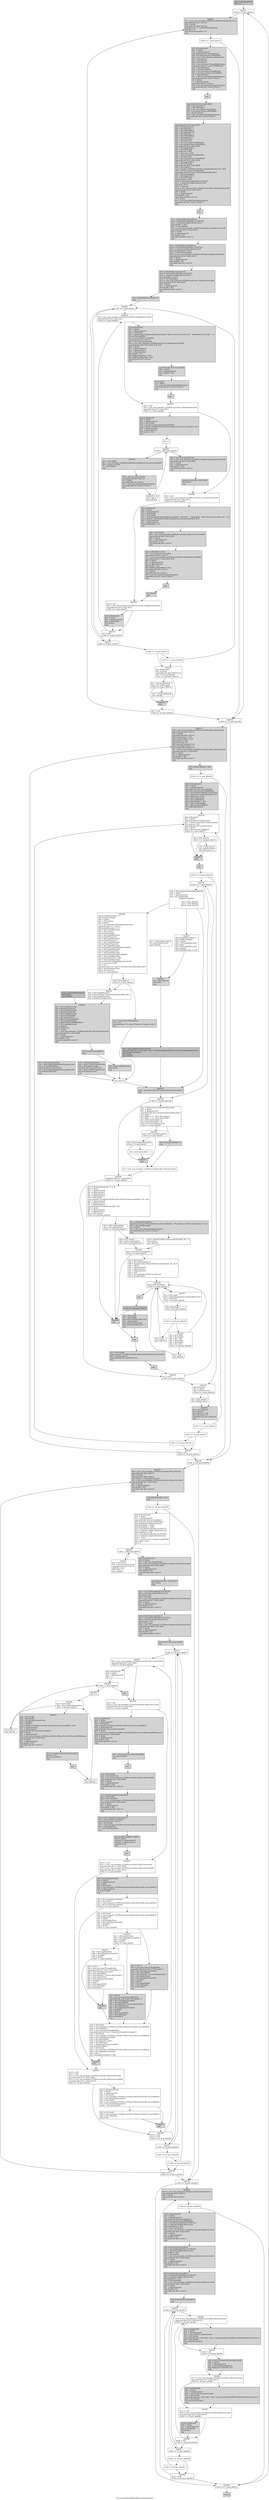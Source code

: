 digraph "void dummyMainMethod(java.lang.String[])" {
    label="void dummyMainMethod(java.lang.String[])";
    node [shape=box];
    "0" [style=filled,fillcolor=gray,label="$r0 := @parameter0\l$i0 = 0\l",];
    "1" [label="label01:\nif $i0 == 0 goto label14\l",];
    "0"->"1";
    "2" [style=filled,fillcolor=gray,style=filled,fillcolor=lightgray,label="label02:\n$r1 = new com.example.cs5248recordvideo.UploaderActivity\lspecialinvoke $r1.<init>()\l$r0 := @this\lspecialinvoke $r0.<init>()\l$r0.directory = \"/sdcard/Client/Result/\"\l$r0.flag = 0\l$r0.currentStreamlet = 0\lnop\l",];
    "1"->"2";
    "45" [label="label14:\nif $i0 == 13 goto label38\l",];
    "1"->"45";
    "3" [label="if $i0 == 1 goto label14\l",];
    "2"->"3";
    "4" [style=filled,fillcolor=gray,style=filled,fillcolor=lightgray,label="$r1.onCreate(null)\l$r0 := @this\l$r1 := @parameter0\lspecialinvoke $r0.onCreate($r1)\l$r0.setContentView(2130903043)\l$r3 = java.util.Calendar.getInstance()\l$i0 = $r3.get(11)\l$i1 = $r3.get(12)\l$i2 = $r3.get(13)\l$r2 = new java.text.SimpleDateFormat\lspecialinvoke $r2.<init>(\"MMM-dd\")\l$r4 = $r3.getTime()\l$r5 = $r2.format($r4)\l$r6 = new java.lang.StringBuilder\l$r5 = java.lang.String.valueOf($r5)\lr0 := @parameter0\l$r1 = new java.lang.RuntimeException\lspecialinvoke $r1.<init>(\"Stub!\")\lr0 := @this\lr1 := @parameter0\lspecialinvoke r0.<init>()\l$r2 = new java.lang.RuntimeException\lspecialinvoke $r2.<init>(\"Stub!\")\lnop\l",];
    "3"->"4";
    "3"->"45";
    "5" [style=filled,fillcolor=gray,style=filled,fillcolor=lightgray,label="nop\l",];
    "4"->"5";
    "6" [style=filled,fillcolor=gray,style=filled,fillcolor=lightgray,label="specialinvoke $r6.<init>($r5)\l$r6 = $r6.append(\"/\")\l$r5 = $r6.toString()\l$r6 = new java.lang.StringBuilder\l$r7 = java.lang.String.valueOf($i0)\li0 := @parameter0\l$r0 = new java.lang.RuntimeException\lspecialinvoke $r0.<init>(\"Stub!\")\lnop\l",];
    "5"->"6";
    "7" [style=filled,fillcolor=gray,style=filled,fillcolor=lightgray,label="specialinvoke $r6.<init>($r7)\l$r6 = $r6.append(\"h\")\l$r6 = $r6.append(\"_\")\l$r6 = $r6.append($i1)\l$r6 = $r6.append(\"m\")\l$r6 = $r6.append(\"_\")\l$r6 = $r6.append($i2)\l$r6 = $r6.append(\"s\")\l$r7 = $r6.toString()\l$r8 = $r0.directory\l$r6 = new java.lang.StringBuilder\l$r8 = java.lang.String.valueOf($r8)\lspecialinvoke $r6.<init>($r8)\l$r6 = $r6.append($r5)\l$r8 = $r6.toString()\l$r0.directory = $r8\l$r9 = new java.io.File\l$r6 = new java.lang.StringBuilder\l$r8 = $r0.directory\l$r8 = java.lang.String.valueOf($r8)\lspecialinvoke $r6.<init>($r8)\l$r6 = $r6.append($r7)\l$r8 = $r6.toString()\lspecialinvoke $r9.<init>($r8)\l$z0 = $r9.mkdirs()\lcom.example.cs5248recordvideo.UploaderActivity.scd = $z0\l$r6 = new java.lang.StringBuilder\lspecialinvoke $r6.<init>(\"/sdcard/Client/Result/\")\l$r6 = $r6.append($r5)\l$r6 = $r6.append($r7)\l$r5 = $r6.toString()\l$r0.directory = $r5\l$r10 = $r0.findViewById(2131230722)\l$r11 = (android.widget.Button) $r10\l$r0.exit = $r11\l$r11 = $r0.exit\l$r12 = new com.example.cs5248recordvideo.UploaderActivity$1\lspecialinvoke $r12.<init>($r0)\l$r0 := @this\l$r1 := @parameter0\l$r0.this$0 = $r1\lspecialinvoke $r0.<init>()\lr0 := @this\l$r1 = new java.lang.RuntimeException\lspecialinvoke $r1.<init>(\"Stub!\")\lnop\l",];
    "6"->"7";
    "8" [style=filled,fillcolor=gray,style=filled,fillcolor=lightgray,label="nop\l",];
    "7"->"8";
    "9" [style=filled,fillcolor=gray,style=filled,fillcolor=lightgray,label="$r11.setOnClickListener($r12)\l$r10 = $r0.findViewById(2131230730)\l$r11 = (android.widget.Button) $r10\l$r0.splitbtn = $r11\l$r11 = $r0.splitbtn\l$r13 = new com.example.cs5248recordvideo.UploaderActivity$2\lspecialinvoke $r13.<init>($r0)\l$r0 := @this\l$r1 := @parameter0\l$r0.this$0 = $r1\lspecialinvoke $r0.<init>()\lnop\l",];
    "8"->"9";
    "10" [style=filled,fillcolor=gray,style=filled,fillcolor=lightgray,label="$r11.setOnClickListener($r13)\l$r10 = $r0.findViewById(2131230732)\l$r11 = (android.widget.Button) $r10\l$r0.showuploaded = $r11\l$r11 = $r0.showuploaded\l$r14 = new com.example.cs5248recordvideo.UploaderActivity$3\lspecialinvoke $r14.<init>($r0)\l$r0 := @this\l$r1 := @parameter0\l$r0.this$0 = $r1\lspecialinvoke $r0.<init>()\lnop\l",];
    "9"->"10";
    "11" [style=filled,fillcolor=gray,style=filled,fillcolor=lightgray,label="$r11.setOnClickListener($r14)\l$r10 = $r0.findViewById(2131230731)\l$r11 = (android.widget.Button) $r10\l$r0.uploadbtn = $r11\l$r11 = $r0.uploadbtn\l$r15 = new com.example.cs5248recordvideo.UploaderActivity$4\lspecialinvoke $r15.<init>($r0)\l$r0 := @this\l$r1 := @parameter0\l$r0.this$0 = $r1\lspecialinvoke $r0.<init>()\lnop\l",];
    "10"->"11";
    "12" [style=filled,fillcolor=gray,style=filled,fillcolor=lightgray,label="$r11.setOnClickListener($r15)\lnop\l",];
    "11"->"12";
    "13" [label="label03:\nif $i0 == 3 goto label11\l",];
    "12"->"13";
    "14" [label="label04:\n$r2 = new com.example.cs5248recordvideo.UploaderActivity$2\lspecialinvoke $r2.<init>($r1)\lif $i0 == 4 goto label05\l",];
    "13"->"14";
    "37" [label="label11:\nif $i0 == 9 goto label03\l",];
    "13"->"37";
    "15" [style=filled,fillcolor=gray,style=filled,fillcolor=lightgray,label="$r2.onClick(null)\l$r0 := @this\l$r1 := @parameter0\l$r4 = $r0.this$0\l$r3 = android.app.ProgressDialog.show($r4, \"May the force be with you\", \"Streamlets on the fly...\", 1)\l$r3.setCancelable(1)\l$r2 = new android.os.Handler\lspecialinvoke $r2.<init>()\l$r5 = new java.lang.Thread\l$r6 = new com.example.cs5248recordvideo.UploaderActivity$2$1\lspecialinvoke $r6.<init>($r0, $r3, $r2)\l$r0 := @this\l$r1 := @parameter0\l$r2 := @parameter1\l$r3 := @parameter2\l$r0.this$1 = $r1\l$r0.val$progressbar = $r2\l$r0.val$threadHandler = $r3\lspecialinvoke $r0.<init>()\lnop\l",];
    "14"->"15";
    "19" [label="label05:\n$r2 = null\l$r3 = new com.example.cs5248recordvideo.UploaderActivity$3\lspecialinvoke $r3.<init>($r1)\lif $i0 == 5 goto label08\l",];
    "14"->"19";
    "16" [style=filled,fillcolor=gray,style=filled,fillcolor=lightgray,label="specialinvoke $r5.<init>($r6)\lthis := @this\lp0 := @parameter0\lthis.target0 = p0\lnop\l",];
    "15"->"16";
    "17" [style=filled,fillcolor=gray,style=filled,fillcolor=lightgray,label="$r5.start()\lr0 := @this\l$r1 = new java.lang.RuntimeException\lspecialinvoke $r1.<init>(\"Stub!\")\lnop\l",];
    "16"->"17";
    "18" [style=filled,fillcolor=gray,style=filled,fillcolor=lightgray,label="nop\l",];
    "17"->"18";
    "18"->"19";
    "20" [style=filled,fillcolor=gray,style=filled,fillcolor=lightgray,label="$r3.onClick(null)\l$r0 := @this\l$r1 := @parameter0\l$r3 = $r0.this$0\l$r2 = newarray (java.lang.String)[1000]\lcom.example.cs5248recordvideo.UploaderActivity.access$1($r3, $r2)\l$r0 := @parameter0\l$r1 := @parameter1\l$r0.values = $r1\lnop\l",];
    "19"->"20";
    "28" [label="label08:\n$r3 = null\l$r4 = new com.example.cs5248recordvideo.UploaderActivity$4\lspecialinvoke $r4.<init>($r1)\lif $i0 == 6 goto label09\l",];
    "19"->"28";
    "21" [label="$i0 = 0\l",];
    "20"->"21";
    "22" [label="label06:\nif $i0 < 1000 goto label07\l",];
    "21"->"22";
    "23" [style=filled,fillcolor=gray,style=filled,fillcolor=lightgray,label="$r4 = new java.lang.Thread\l$r5 = new com.example.cs5248recordvideo.UploaderActivity$3$1\lspecialinvoke $r5.<init>($r0)\l$r0 := @this\l$r1 := @parameter0\l$r0.this$1 = $r1\lspecialinvoke $r0.<init>()\lnop\l",];
    "22"->"23";
    "25" [style=filled,fillcolor=gray,style=filled,fillcolor=lightgray,label="label07:\n$r3 = $r0.this$0\l$r2 = com.example.cs5248recordvideo.UploaderActivity.access$2($r3)\l$r0 := @parameter0\lr1 = $r0.values\lnop\l",];
    "22"->"25";
    "24" [style=filled,fillcolor=gray,style=filled,fillcolor=lightgray,label="specialinvoke $r4.<init>($r5)\l$r4.start()\lnop\l",];
    "23"->"24";
    "24"->"28";
    "26" [style=filled,fillcolor=gray,style=filled,fillcolor=lightgray,label="$r6 = new java.lang.String\lspecialinvoke $r6.<init>()\lr0 := @this\lspecialinvoke r0.<init>()\l$r1 = new java.lang.RuntimeException\lspecialinvoke $r1.<init>(\"Stub!\")\lnop\l",];
    "25"->"26";
    "27" [label="$r2[$i0] = $r6\l$i0 = $i0 + 1\lgoto label06\l",];
    "26"->"27";
    "27"->"22";
    "29" [style=filled,fillcolor=gray,style=filled,fillcolor=lightgray,label="$r4.onClick(null)\l$r0 := @this\l$r1 := @parameter0\l$r4 = $r0.this$0\l$r5 = $r0.this$0\l$r3 = android.app.ProgressDialog.show($r5, \"Uploader \", \"Uploading....May the force be with you\", 1, 0)\lcom.example.cs5248recordvideo.UploaderActivity.access$3($r4, $r3)\l$r0 := @parameter0\l$r1 := @parameter1\l$r0.progDailog2 = $r1\lnop\l",];
    "28"->"29";
    "34" [label="label09:\n$r4 = null\l$r5 = new com.example.cs5248recordvideo.UploaderActivity$1\lspecialinvoke $r5.<init>($r1)\lif $i0 == 7 goto label10\l",];
    "28"->"34";
    "30" [style=filled,fillcolor=gray,style=filled,fillcolor=lightgray,label="$r4 = $r0.this$0\l$r6 = new com.example.cs5248recordvideo.UploaderActivity$4$1\lspecialinvoke $r6.<init>($r0)\l$r0 := @this\l$r1 := @parameter0\l$r0.this$1 = $r1\lspecialinvoke $r0.<init>()\lnop\l",];
    "29"->"30";
    "31" [style=filled,fillcolor=gray,style=filled,fillcolor=lightgray,label="$r4.myHandler2 = $r6\l$r2 = new android.os.Handler\lspecialinvoke $r2.<init>()\l$r7 = new com.example.cs5248recordvideo.UploaderActivity$4$2\lspecialinvoke $r7.<init>($r0, $r2)\l$r0 := @this\l$r1 := @parameter0\l$r2 := @parameter1\l$r0.this$1 = $r1\l$r0.val$threadHandler2 = $r2\lspecialinvoke $r0.<init>()\lr0 := @this\lspecialinvoke r0.<init>()\l$r1 = new java.lang.RuntimeException\lspecialinvoke $r1.<init>(\"Stub!\")\lnop\l",];
    "30"->"31";
    "32" [style=filled,fillcolor=gray,style=filled,fillcolor=lightgray,label="nop\l",];
    "31"->"32";
    "33" [style=filled,fillcolor=gray,style=filled,fillcolor=lightgray,label="$r7.start()\lnop\l",];
    "32"->"33";
    "33"->"34";
    "35" [style=filled,fillcolor=gray,style=filled,fillcolor=lightgray,label="$r5.onClick(null)\l$r0 := @this\l$r1 := @parameter0\l$r2 = $r0.this$0\l$r2.finish()\lnop\l",];
    "34"->"35";
    "36" [label="label10:\n$r5 = null\lif $i0 == 8 goto label04\l",];
    "34"->"36";
    "35"->"36";
    "36"->"14";
    "36"->"37";
    "37"->"13";
    "38" [label="if $i0 == 10 goto label12\l",];
    "37"->"38";
    "39" [label="if $i0 == 11 goto label03\l",];
    "38"->"39";
    "40" [label="label12:\n$r1.onDestroy()\l$r0 := @this\lspecialinvoke $r0.onDestroy()\l$r1 = $r0.progDailog2\lif $r1 == null goto label13\l",];
    "38"->"40";
    "39"->"13";
    "39"->"40";
    "41" [label="$r1 = $r0.progDailog2\l$z0 = $r1.isShowing()\lif $z0 == 0 goto label13\l",];
    "40"->"41";
    "43" [style=filled,fillcolor=gray,style=filled,fillcolor=lightgray,label="label13:\nnop\l",];
    "40"->"43";
    "42" [label="$r1 = $r0.progDailog2\l$r1.cancel()\l",];
    "41"->"42";
    "41"->"43";
    "42"->"43";
    "44" [label="$r1 = null\lif $i0 == 12 goto label02\l",];
    "43"->"44";
    "44"->"2";
    "44"->"45";
    "46" [style=filled,fillcolor=gray,style=filled,fillcolor=lightgray,label="label15:\n$r6 = new com.example.cs5248recordvideo.RecorderActivity\lspecialinvoke $r6.<init>()\l$r0 := @this\lspecialinvoke $r0.<init>()\l$r0.surfaceview = null\l$r0.surfaceholder = null\l$r0.camera = null\l$r0.inPreview = 0\l$r0.cameraConfigured = 0\l$r0.startedRecording = 0\l$r0.stoppedRecording = 0\l$r1 = new com.example.cs5248recordvideo.RecorderActivity$1\lspecialinvoke $r1.<init>($r0)\l$r0 := @this\l$r1 := @parameter0\l$r0.this$0 = $r1\lspecialinvoke $r0.<init>()\lnop\l",];
    "45"->"46";
    "112" [label="label38:\nif $i0 == 25 goto label59\l",];
    "45"->"112";
    "47" [style=filled,fillcolor=gray,style=filled,fillcolor=lightgray,label="$r0.surfaceCallback = $r1\lnop\l",];
    "46"->"47";
    "48" [label="if $i0 == 14 goto label38\l",];
    "47"->"48";
    "49" [style=filled,fillcolor=gray,style=filled,fillcolor=lightgray,label="$r6.onCreate(null)\l$r0 := @this\l$r1 := @parameter0\lspecialinvoke $r0.onCreate($r1)\l$r0.setContentView(2130903042)\l$r3 = $r0.findViewById(2131230729)\l$r4 = (android.view.SurfaceView) $r3\l$r0.surfaceview = $r4\l$r4 = $r0.surfaceview\l$r5 = $r4.getHolder()\l$r0.surfaceholder = $r5\l$r5 = $r0.surfaceholder\l$r2 = $r0.surfaceCallback\l$r5.addCallback($r2)\lnop\l",];
    "48"->"49";
    "48"->"112";
    "50" [label="label16:\n$r6.onResume()\l$r0 := @this\lspecialinvoke $r0.onResume()\l$r1 = android.hardware.Camera.open()\l$r0.camera = $r1\lspecialinvoke $r0.startPreview()\l$r0 := @this\l$z0 = $r0.cameraConfigured\lif $z0 == 0 goto label17\l",];
    "49"->"50";
    "51" [label="$r1 = $r0.camera\lif $r1 == null goto label17\l",];
    "50"->"51";
    "53" [style=filled,fillcolor=gray,style=filled,fillcolor=lightgray,label="label17:\nnop\l",];
    "50"->"53";
    "52" [label="$r1 = $r0.camera\l$r1.startPreview()\l$r0.inPreview = 1\l",];
    "51"->"52";
    "51"->"53";
    "52"->"53";
    "54" [style=filled,fillcolor=gray,style=filled,fillcolor=lightgray,label="nop\l",];
    "53"->"54";
    "55" [label="if $i0 == 16 goto label35\l",];
    "54"->"55";
    "56" [label="label18:\nif $i0 == 17 goto label25\l",];
    "55"->"56";
    "105" [label="label35:\n$r6.onPause()\l$r0 := @this\l$z0 = $r0.inPreview\lif $z0 == 0 goto label36\l",];
    "55"->"105";
    "57" [label="$z0 = $r6.onOptionsItemSelected(null)\l$r0 := @this\l$r1 := @parameter0\l$i0 = $r1.getItemId()\llookupswitch($i0)\n        {\n            case 0: goto label20;\n            case 1: goto label23;\n            default: goto label19;\n        }\l",];
    "56"->"57";
    "74" [label="label25:\nif $i0 == 18 goto label28\l",];
    "56"->"74";
    "58" [style=filled,fillcolor=gray,style=filled,fillcolor=lightgray,label="label19:\n$z0 = specialinvoke $r0.onOptionsItemSelected($r1)\lnop\l",];
    "57"->"58";
    "59" [label="label20:\n$r0.startedRecording = 1\l$r0.startRecording()\l$r0 := @this\l$r1 = $r0.camera\l$r1.unlock()\lr11 = new android.media.MediaRecorder\lspecialinvoke r11.<init>()\l$r0.mediaRecorder = r11\l$r2 = $r0.mediaRecorder\l$r1 = $r0.camera\l$r2.setCamera($r1)\l$r2 = $r0.mediaRecorder\l$r2.setAudioSource(1)\l$r2 = $r0.mediaRecorder\l$r2.setVideoSource(1)\l$r2 = $r0.mediaRecorder\l$r2.setOutputFormat(2)\l$r2 = $r0.mediaRecorder\l$r2.setAudioEncodingBitRate(160000)\l$r2 = $r0.mediaRecorder\l$r2.setAudioChannels(2)\l$r2 = $r0.mediaRecorder\l$r2.setAudioSamplingRate(48000)\l$r2 = $r0.mediaRecorder\l$r2.setVideoSize(720, 480)\l$r2 = $r0.mediaRecorder\l$r2.setVideoEncodingBitRate(3145728)\lr12 = new java.io.File\l$r3 = r12\lspecialinvoke r12.<init>(\"/sdcard/Client/Input/file.mp4\")\l$r3 = $r3.getParentFile()\l$z0 = $r3.exists()\lif $z0 != 0 goto label21\l",];
    "57"->"59";
    "70" [label="label23:\n$r0.stoppedRecording = 1\l$r0.stopRecording()\l$r0 := @this\l$r2 = $r0.mediaRecorder\l$r2.stop()\l$r2 = $r0.mediaRecorder\l$r2.release()\l$r0.mediaRecorder = null\l",];
    "57"->"70";
    "58"->"74";
    "60" [label="$z0 = $r3.mkdirs()\lif $z0 != 0 goto label21\l",];
    "59"->"60";
    "63" [label="label21:\n$r2 = $r0.mediaRecorder\l$r2.setOutputFile(\"/sdcard/Client/Input/file.mp4\")\l$r2 = $r0.mediaRecorder\l$r2.setVideoFrameRate(24)\l",];
    "59"->"63";
    "61" [style=filled,fillcolor=gray,style=filled,fillcolor=lightgray,label="r13 = new java.io.IOException\l$r4 = r13\lspecialinvoke r13.<init>(\"Directory Doesn\'t exist\")\lnop\l",];
    "60"->"61";
    "60"->"63";
    "68" [label="goto label19\l",];
    "61"->"68";
    "62" [style=filled,fillcolor=gray,style=filled,fillcolor=lightgray,label="$r5 := @caughtexception\lr14 = (java.lang.IllegalStateException) $r5\l$r6 = r14.getMessage()\landroid.util.Log.e(null, $r6)\lr14 = (java.lang.IllegalStateException) $r5\lr14.printStackTrace()\lnop\l",];
    "62"->"68";
    "64" [style=filled,fillcolor=gray,style=filled,fillcolor=lightgray,label="label22:\n$r2 = $r0.mediaRecorder\l$r2.setAudioEncoder(3)\l$r2 = $r0.mediaRecorder\l$r2.setVideoEncoder(2)\l$r2 = $r0.mediaRecorder\l$r7 = $r0.surfaceholder\l$r8 = $r7.getSurface()\l$r2.setPreviewDisplay($r8)\l$r2 = $r0.mediaRecorder\l$r2.setMaxFileSize(900000000L)\l$r2 = $r0.mediaRecorder\l$r2.prepare()\l$r0.startTimer()\l$r0 := @this\l$r1 = new com.example.cs5248recordvideo.RecorderActivity$2\lspecialinvoke $r1.<init>($r0)\l$r0 := @this\l$r1 := @parameter0\l$r0.this$0 = $r1\lspecialinvoke $r0.<init>()\lnop\l",];
    "63"->"64";
    "65" [style=filled,fillcolor=gray,style=filled,fillcolor=lightgray,label="$r0.runOnUiThread($r1)\lnop\l",];
    "64"->"65";
    "66" [style=filled,fillcolor=gray,style=filled,fillcolor=lightgray,label="$r2 = $r0.mediaRecorder\l$r2.start()\lnop\l",];
    "65"->"66";
    "66"->"68";
    "67" [style=filled,fillcolor=gray,style=filled,fillcolor=lightgray,label="$r9 := @caughtexception\l$r4 = (java.io.IOException) $r9\l$r6 = $r4.getMessage()\landroid.util.Log.e(null, $r6)\l$r4 = (java.io.IOException) $r9\l$r4.printStackTrace()\lnop\l",];
    "67"->"68";
    "68"->"58";
    "69" [style=filled,fillcolor=gray,label="$r10 := @caughtexception\l$r0.finish()\lgoto label22\l",];
    "69"->"64";
    "71" [style=filled,fillcolor=gray,style=filled,fillcolor=lightgray,label="label24:\n$r3 = $r0.camera\l$r3.lock()\lnop\l",];
    "70"->"71";
    "73" [style=filled,fillcolor=gray,label="$r2 = new android.content.Intent\lspecialinvoke $r2.<init>($r0, class \"Lcom/example/cs5248recordvideo/UploaderActivity;\")\l$r0.startActivity($r2)\l$r0.finish()\lgoto label19\l",];
    "71"->"73";
    "72" [label="$r1 := @caughtexception\l$r1.printStackTrace()\lgoto label24\l",];
    "72"->"71";
    "73"->"58";
    "75" [label="$z1 = $r6.onPrepareOptionsMenu(null)\l$r0 := @this\l$r1 := @parameter0\lspecialinvoke $r0.onPrepareOptionsMenu($r1)\l$r1.clear()\l$r1.add(0, 0, 0, \"Start Recording\")\l$r1.add(1, 1, 0, \"Stop Recording\")\l$r1.setGroupVisible(0, 0)\l$r1.setGroupVisible(1, 0)\l$z0 = $r0.startedRecording\lif $z0 != 0 goto label26\l",];
    "74"->"75";
    "82" [label="label28:\nspecialinvoke $r7.<init>($r6)\lif $i0 == 19 goto label34\l",];
    "74"->"82";
    "76" [style=filled,fillcolor=gray,style=filled,fillcolor=lightgray,label="$r1.setGroupVisible(0, 1)\lnop\l",];
    "75"->"76";
    "77" [label="label26:\n$z0 = $r0.startedRecording\lif $z0 == 0 goto label27\l",];
    "75"->"77";
    "81" [label="$r7 = new com.example.cs5248recordvideo.RecorderActivity$1\l",];
    "76"->"81";
    "78" [label="$z0 = $r0.stoppedRecording\lif $z0 != 0 goto label27\l",];
    "77"->"78";
    "80" [style=filled,fillcolor=gray,style=filled,fillcolor=lightgray,label="label27:\nnop\l",];
    "77"->"80";
    "79" [label="$r1.setGroupVisible(1, 1)\l",];
    "78"->"79";
    "78"->"80";
    "79"->"80";
    "80"->"81";
    "81"->"82";
    "83" [label="$r7.surfaceChanged(null, 0, 0, 0)\l$r0 := @this\l$r1 := @parameter0\l$i0 := @parameter1\l$i1 := @parameter2\l$i2 := @parameter3\l$r2 = $r0.this$0\lcom.example.cs5248recordvideo.RecorderActivity.access$0($r2, $i1, $i2)\l$r0 := @parameter0\l$i0 := @parameter1\l$i1 := @parameter2\lspecialinvoke $r0.initPreview($i0, $i1)\l$r0 := @this\l$i0 := @parameter0\l$i1 := @parameter1\l$r2 = $r0.camera\lif $r2 == null goto label33\l",];
    "82"->"83";
    "104" [label="label34:\n$r7 = null\lif $i0 == 20 goto label18\l",];
    "82"->"104";
    "84" [label="$r3 = $r0.surfaceholder\l$r4 = $r3.getSurface()\lif $r4 == null goto label33\l",];
    "83"->"84";
    "100" [style=filled,fillcolor=gray,style=filled,fillcolor=lightgray,label="label33:\nnop\l",];
    "83"->"100";
    "85" [label="$r2 = $r0.camera\l$r3 = $r0.surfaceholder\l$r2.setPreviewDisplay($r3)\l",];
    "84"->"85";
    "84"->"100";
    "86" [label="label29:\n$z0 = $r0.cameraConfigured\lif $z0 != 0 goto label33\l",];
    "85"->"86";
    "87" [label="$r2 = $r0.camera\l$r5 = $r2.getParameters()\l$r6 = specialinvoke $r0.getBestPreviewSize($i0, $i1, $r5)\l$r0 := @this\l$i0 := @parameter0\l$i1 := @parameter1\l$r1 := @parameter2\l$r2 = null\l$r3 = $r1.getSupportedPreviewSizes()\l$r4 = $r3.iterator()\l",];
    "86"->"87";
    "86"->"100";
    "88" [label="label30:\n$z0 = $r4.hasNext()\lif $z0 != 0 goto label31\l",];
    "87"->"88";
    "89" [style=filled,fillcolor=gray,style=filled,fillcolor=lightgray,label="nop\l",];
    "88"->"89";
    "90" [label="label31:\n$r5 = $r4.next()\l$r6 = (android.hardware.Camera$Size) $r5\l$i3 = $r6.width\lif $i3 > $i0 goto label30\l",];
    "88"->"90";
    "96" [style=filled,fillcolor=gray,label="if $r6 == null goto label33\l",];
    "89"->"96";
    "90"->"88";
    "91" [label="$i3 = $r6.height\lif $i3 > $i1 goto label30\l",];
    "90"->"91";
    "91"->"88";
    "92" [label="if $r2 != null goto label32\l",];
    "91"->"92";
    "93" [label="$r2 = $r6\lgoto label30\l",];
    "92"->"93";
    "94" [label="label32:\n$i3 = $r2.width\l$i2 = $r2.height\l$i3 = $i3 * $i2\l$i2 = $r6.width\l$i4 = $r6.height\l$i2 = $i2 * $i4\lif $i2 <= $i3 goto label30\l",];
    "92"->"94";
    "93"->"88";
    "94"->"88";
    "95" [label="$r2 = $r6\lgoto label30\l",];
    "94"->"95";
    "95"->"88";
    "97" [style=filled,fillcolor=gray,style=filled,fillcolor=lightgray,label="$i0 = $r6.width\l$i1 = $r6.height\l$r5.setPreviewSize($i0, $i1)\l$r2 = $r0.camera\l$r2.setParameters($r5)\l$r0.cameraConfigured = 1\lnop\l",];
    "96"->"97";
    "96"->"100";
    "101" [style=filled,fillcolor=gray,style=filled,fillcolor=lightgray,label="nop\l",];
    "97"->"101";
    "98" [style=filled,fillcolor=gray,style=filled,fillcolor=lightgray,label="$r1 := @caughtexception\landroid.util.Log.e(\"PreviewDemo-surfaceCallback\", \"Exception in setPreviewDisplay()\", $r1)\l$r7 = $r1.getMessage()\lr0 := @this\l$r1 = new java.lang.RuntimeException\lspecialinvoke $r1.<init>(\"Stub!\")\lnop\l",];
    "99" [label="$r8 = android.widget.Toast.makeText($r0, $r7, 1)\l$r8.show()\lgoto label29\l",];
    "98"->"99";
    "99"->"86";
    "100"->"101";
    "102" [style=filled,fillcolor=gray,style=filled,fillcolor=lightgray,label="$r2 = $r0.this$0\lcom.example.cs5248recordvideo.RecorderActivity.access$1($r2)\l$r0 := @parameter0\lspecialinvoke $r0.startPreview()\lnop\l",];
    "101"->"102";
    "103" [style=filled,fillcolor=gray,style=filled,fillcolor=lightgray,label="nop\l",];
    "102"->"103";
    "103"->"104";
    "104"->"56";
    "104"->"105";
    "106" [label="$r1 = $r0.camera\l$r1.stopPreview()\l",];
    "105"->"106";
    "107" [style=filled,fillcolor=gray,style=filled,fillcolor=lightgray,label="label36:\n$r1 = $r0.camera\l$r1.release()\l$r0.camera = null\l$r0.inPreview = 0\lspecialinvoke $r0.onPause()\lnop\l",];
    "105"->"107";
    "106"->"107";
    "108" [label="if $i0 == 21 goto label16\l",];
    "107"->"108";
    "108"->"50";
    "109" [label="if $i0 == 22 goto label37\l",];
    "108"->"109";
    "110" [label="if $i0 == 23 goto label16\l",];
    "109"->"110";
    "111" [label="label37:\n$r6 = null\lif $i0 == 24 goto label15\l",];
    "109"->"111";
    "110"->"50";
    "110"->"111";
    "111"->"46";
    "111"->"112";
    "113" [style=filled,fillcolor=gray,style=filled,fillcolor=lightgray,label="label39:\n$r8 = new com.example.cs5248recordvideo.PlayerActivity\lspecialinvoke $r8.<init>()\l$r0 := @this\lspecialinvoke $r0.<init>()\l$r0.sdpath = \"/sdcard/Client/a2/\"\l$r1 = new com.example.cs5248recordvideo.PlayerActivity$1\lspecialinvoke $r1.<init>($r0)\l$r0 := @this\l$r1 := @parameter0\l$r0.this$0 = $r1\lspecialinvoke $r0.<init>()\lnop\l",];
    "112"->"113";
    "166" [label="label59:\nif $i0 == 38 goto label69\l",];
    "112"->"166";
    "114" [style=filled,fillcolor=gray,style=filled,fillcolor=lightgray,label="$r0.mMyRunnable = $r1\lnop\l",];
    "113"->"114";
    "115" [label="if $i0 == 26 goto label59\l",];
    "114"->"115";
    "116" [label="$r8.onCreate(null)\l$r0 := @this\l$r1 := @parameter0\lspecialinvoke $r0.onCreate($r1)\l$r0.setContentView(2130903041)\l$r0.setRequestedOrientation(0)\l$r0.threshold1 = 1000\l$r0.threshold2 = 5500\l$r2 = $r0.findViewById(2131230727)\l$r3 = (android.widget.VideoView) $r2\l$r0.videoView = $r3\l$r2 = $r0.findViewById(2131230726)\l$r4 = (android.widget.TextView) $r2\l$r0.tv = $r4\l$r5 = newarray (java.lang.String)[1000]\l$r0.values = $r5\l$i0 = 0\l",];
    "115"->"116";
    "115"->"166";
    "117" [label="label40:\nif $i0 < 1000 goto label41\l",];
    "116"->"117";
    "118" [style=filled,fillcolor=gray,style=filled,fillcolor=lightgray,label="$r0.selectPlaylist()\l$r0 := @this\l$r1 = new java.lang.Thread\l$r2 = new com.example.cs5248recordvideo.PlayerActivity$4\lspecialinvoke $r2.<init>($r0)\l$r0 := @this\l$r1 := @parameter0\l$r0.this$0 = $r1\lspecialinvoke $r0.<init>()\lnop\l",];
    "117"->"118";
    "123" [label="label41:\n$r5 = $r0.values\l$r9 = new java.lang.String\lspecialinvoke $r9.<init>()\l$r5[$i0] = $r9\l$i0 = $i0 + 1\lgoto label40\l",];
    "117"->"123";
    "119" [style=filled,fillcolor=gray,style=filled,fillcolor=lightgray,label="specialinvoke $r1.<init>($r2)\l$r1.start()\lnop\l",];
    "118"->"119";
    "120" [style=filled,fillcolor=gray,style=filled,fillcolor=lightgray,label="$r2 = $r0.findViewById(2131230724)\l$r6 = (android.widget.Button) $r2\l$r0.play = $r6\l$r6 = $r0.play\l$r7 = new com.example.cs5248recordvideo.PlayerActivity$2\lspecialinvoke $r7.<init>($r0)\l$r0 := @this\l$r1 := @parameter0\l$r0.this$0 = $r1\lspecialinvoke $r0.<init>()\lnop\l",];
    "119"->"120";
    "121" [style=filled,fillcolor=gray,style=filled,fillcolor=lightgray,label="$r6.setOnClickListener($r7)\l$r2 = $r0.findViewById(2131230725)\l$r6 = (android.widget.Button) $r2\l$r0.gauge = $r6\l$r6 = $r0.gauge\l$r8 = new com.example.cs5248recordvideo.PlayerActivity$3\lspecialinvoke $r8.<init>($r0)\l$r0 := @this\l$r1 := @parameter0\l$r0.this$0 = $r1\lspecialinvoke $r0.<init>()\lnop\l",];
    "120"->"121";
    "122" [style=filled,fillcolor=gray,style=filled,fillcolor=lightgray,label="$r6.setOnClickListener($r8)\lnop\l",];
    "121"->"122";
    "124" [label="label42:\nif $i0 == 28 goto label57\l",];
    "122"->"124";
    "123"->"117";
    "125" [label="label43:\n$r9 = new com.example.cs5248recordvideo.PlayerActivity$3\lspecialinvoke $r9.<init>($r8)\lif $i0 == 29 goto label48\l",];
    "124"->"125";
    "162" [label="label57:\nif $i0 == 34 goto label42\l",];
    "124"->"162";
    "126" [label="$r9.onClick(null)\l$r0 := @this\l$r1 := @parameter0\l$i0 = 0\l",];
    "125"->"126";
    "136" [label="label48:\n$r9 = null\l$r10 = new com.example.cs5248recordvideo.PlayerActivity$2\lspecialinvoke $r10.<init>($r8)\lif $i0 == 30 goto label49\l",];
    "125"->"136";
    "127" [label="label44:\nif $i0 < 3 goto label45\l",];
    "126"->"127";
    "128" [style=filled,fillcolor=gray,style=filled,fillcolor=lightgray,label="nop\l",];
    "127"->"128";
    "129" [label="label45:\n$i1 = 0\l",];
    "127"->"129";
    "128"->"136";
    "130" [label="label46:\n$r2 = $r0.this$0\l$i2 = $r2.numberofstreamlets\lif $i1 < $i2 goto label47\l",];
    "129"->"130";
    "131" [label="$i0 = $i0 + 1\lgoto label44\l",];
    "130"->"131";
    "132" [style=filled,fillcolor=gray,style=filled,fillcolor=lightgray,label="label47:\n$r2 = $r0.this$0\l$r3 = $r0.this$0\l$r4 = $r3.parsedstreamletscp\l$r5 = $r4[$i0]\l$r6 = $r5[$i1]\lcom.example.cs5248recordvideo.PlayerActivity.access$2($r2, $r6)\l$r0 := @parameter0\l$r1 := @parameter1\lspecialinvoke $r0.startDownload($r1)\l$r0 := @this\l$r1 := @parameter0\l$r2 = new com.example.cs5248recordvideo.PlayerActivity$DownloadFileAsync\lspecialinvoke $r2.<init>($r0)\l$r0 := @this\l$r1 := @parameter0\l$r0.this$0 = $r1\lspecialinvoke $r0.<init>()\lnop\l",];
    "130"->"132";
    "131"->"127";
    "133" [style=filled,fillcolor=gray,style=filled,fillcolor=lightgray,label="$r3 = newarray (java.lang.String)[1]\l$r3[0] = $r1\l$r2.execute($r3)\lnop\l",];
    "132"->"133";
    "134" [style=filled,fillcolor=gray,style=filled,fillcolor=lightgray,label="nop\l",];
    "133"->"134";
    "135" [label="$i1 = $i1 + 1\lgoto label46\l",];
    "134"->"135";
    "135"->"130";
    "137" [style=filled,fillcolor=gray,style=filled,fillcolor=lightgray,label="$r10.onClick(null)\l$r0 := @this\l$r1 := @parameter0\l$r4 = $r0.this$0\lcom.example.cs5248recordvideo.PlayerActivity.access$0($r4)\l$r0 := @parameter0\lspecialinvoke $r0.startDownload2()\l$r0 := @this\l$r1 = new com.example.cs5248recordvideo.PlayerActivity$DownloadFileAsync2\lspecialinvoke $r1.<init>($r0)\l$r0 := @this\l$r1 := @parameter0\l$r0.this$0 = $r1\lspecialinvoke $r0.<init>()\lnop\l",];
    "136"->"137";
    "145" [label="label49:\n$r10 = null\l$r11 = new com.example.cs5248recordvideo.PlayerActivity$2\lspecialinvoke $r11.<init>($r8)\l$r12 = new com.example.cs5248recordvideo.PlayerActivity$2$2\lspecialinvoke $r12.<init>($r11)\lif $i0 == 31 goto label54\l",];
    "136"->"145";
    "138" [style=filled,fillcolor=gray,style=filled,fillcolor=lightgray,label="$r2 = newarray (java.lang.String)[0]\l$r1.execute($r2)\lnop\l",];
    "137"->"138";
    "139" [style=filled,fillcolor=gray,style=filled,fillcolor=lightgray,label="nop\l",];
    "138"->"139";
    "140" [style=filled,fillcolor=gray,style=filled,fillcolor=lightgray,label="$r4 = $r0.this$0\l$r5 = $r4.videoView\l$r6 = new com.example.cs5248recordvideo.PlayerActivity$2$1\lspecialinvoke $r6.<init>($r0)\l$r0 := @this\l$r1 := @parameter0\l$r0.this$1 = $r1\lspecialinvoke $r0.<init>()\lnop\l",];
    "139"->"140";
    "141" [style=filled,fillcolor=gray,style=filled,fillcolor=lightgray,label="$r5.setOnPreparedListener($r6)\l$r4 = $r0.this$0\l$r5 = $r4.videoView\l$r7 = new com.example.cs5248recordvideo.PlayerActivity$2$2\lspecialinvoke $r7.<init>($r0)\l$r0 := @this\l$r1 := @parameter0\l$r0.this$1 = $r1\lspecialinvoke $r0.<init>()\lnop\l",];
    "140"->"141";
    "142" [style=filled,fillcolor=gray,style=filled,fillcolor=lightgray,label="$r5.setOnCompletionListener($r7)\l$r2 = new android.os.Handler\lspecialinvoke $r2.<init>()\l$r4 = $r0.this$0\l$r3 = com.example.cs5248recordvideo.PlayerActivity.access$1($r4)\l$r0 := @parameter0\lr1 = $r0.mMyRunnable\lnop\l",];
    "141"->"142";
    "143" [style=filled,fillcolor=gray,style=filled,fillcolor=lightgray,label="$r2.postDelayed($r3, 3000L)\lthis := @this\lparam0 := @parameter0\lparam1 := @parameter1\lparam0.run()\lnop\l",];
    "142"->"143";
    "144" [style=filled,fillcolor=gray,style=filled,fillcolor=lightgray,label="nop\l",];
    "143"->"144";
    "144"->"145";
    "146" [style=filled,fillcolor=gray,style=filled,fillcolor=lightgray,label="$r12.onCompletion(null)\l$r0 := @this\l$r1 := @parameter0\l$r1.reset()\l$r2 = $r0.this$1\l$r3 = com.example.cs5248recordvideo.PlayerActivity$2.access$0($r2)\l$r0 := @parameter0\lr1 = $r0.this$0\lnop\l",];
    "145"->"146";
    "157" [label="label54:\n$r12 = null\l$r11 = null\l$r13 = new com.example.cs5248recordvideo.PlayerActivity$2\lspecialinvoke $r13.<init>($r8)\l$r14 = new com.example.cs5248recordvideo.PlayerActivity$2$1\lspecialinvoke $r14.<init>($r13)\lif $i0 == 32 goto label56\l",];
    "145"->"157";
    "147" [label="$i0 = $r3.videoplaystreamlets\l$r2 = $r0.this$1\l$r3 = com.example.cs5248recordvideo.PlayerActivity$2.access$0($r2)\l$i1 = $r3.numberofstreamlets\lif $i0 == $i1 goto label53\l",];
    "146"->"147";
    "148" [label="$r2 = $r0.this$1\l$r3 = com.example.cs5248recordvideo.PlayerActivity$2.access$0($r2)\l$r3.displaytext()\l$r0 := @this\l$r1 = $r0.qualityValue\l$i0 = $r0.videoplaystreamlets\l$r2 = $r1[$i0]\l$i0 = $r2[0]\lif $i0 != 0 goto label50\l",];
    "147"->"148";
    "156" [style=filled,fillcolor=gray,style=filled,fillcolor=lightgray,label="label53:\nnop\l",];
    "147"->"156";
    "149" [style=filled,fillcolor=gray,style=filled,fillcolor=lightgray,label="$r3 = $r0.tv\l$r4 = new java.lang.StringBuilder\lspecialinvoke $r4.<init>(\"Streamlet_\")\l$i0 = $r0.videoplaystreamlets\l$r4 = $r4.append($i0)\l$r4 = $r4.append(\" Currrent Bandwidth:\")\l$r1 = $r0.qualityValue\l$i0 = $r0.videoplaystreamlets\l$r2 = $r1[$i0]\l$i0 = $r2[1]\l$r4 = $r4.append($i0)\l$r5 = $r4.toString()\l$r3.setText($r5)\lnop\l",];
    "148"->"149";
    "150" [label="label50:\n$r1 = $r0.qualityValue\l$i0 = $r0.videoplaystreamlets\l$r2 = $r1[$i0]\l$i0 = $r2[0]\lif $i0 != 1 goto label51\l",];
    "148"->"150";
    "155" [label="$r2 = $r0.this$1\l$r3 = com.example.cs5248recordvideo.PlayerActivity$2.access$0($r2)\l$r4 = $r3.videoView\l$r5 = new java.lang.StringBuilder\lspecialinvoke $r5.<init>(\"/sdcard/Client/a2/Streamlet\")\l$r2 = $r0.this$1\l$r3 = com.example.cs5248recordvideo.PlayerActivity$2.access$0($r2)\l$i0 = $r3.videoplaystreamlets\l$r5 = $r5.append($i0)\l$r5 = $r5.append(\".mp4\")\l$r6 = $r5.toString()\l$r7 = android.net.Uri.parse($r6)\l$r4.setVideoURI($r7)\l$r2 = $r0.this$1\l$r3 = com.example.cs5248recordvideo.PlayerActivity$2.access$0($r2)\l$i0 = $r3.videoplaystreamlets\l$i0 = $i0 + 1\l$r3.videoplaystreamlets = $i0\l",];
    "149"->"155";
    "151" [style=filled,fillcolor=gray,style=filled,fillcolor=lightgray,label="$r3 = $r0.tv\l$r4 = new java.lang.StringBuilder\lspecialinvoke $r4.<init>(\"Streamlet_\")\l$i0 = $r0.videoplaystreamlets\l$r4 = $r4.append($i0)\l$r4 = $r4.append(\" Current Bandwidth:\")\l$r1 = $r0.qualityValue\l$i0 = $r0.videoplaystreamlets\l$r2 = $r1[$i0]\l$i0 = $r2[1]\l$r4 = $r4.append($i0)\l$r5 = $r4.toString()\l$r3.setText($r5)\lnop\l",];
    "150"->"151";
    "152" [label="label51:\n$r1 = $r0.qualityValue\l$i0 = $r0.videoplaystreamlets\l$r2 = $r1[$i0]\l$i0 = $r2[0]\lif $i0 != 2 goto label52\l",];
    "150"->"152";
    "151"->"155";
    "153" [label="$r3 = $r0.tv\l$r4 = new java.lang.StringBuilder\lspecialinvoke $r4.<init>(\"Streamlet_\")\l$i0 = $r0.videoplaystreamlets\l$r4 = $r4.append($i0)\l$r4 = $r4.append(\" Current Bandwidth:\")\l$r1 = $r0.qualityValue\l$i0 = $r0.videoplaystreamlets\l$r2 = $r1[$i0]\l$i0 = $r2[1]\l$r4 = $r4.append($i0)\l$r5 = $r4.toString()\l$r3.setText($r5)\l",];
    "152"->"153";
    "154" [style=filled,fillcolor=gray,style=filled,fillcolor=lightgray,label="label52:\nnop\l",];
    "152"->"154";
    "153"->"154";
    "154"->"155";
    "155"->"156";
    "156"->"157";
    "158" [label="$r14.onPrepared(null)\l$r0 := @this\l$r1 := @parameter0\l$r2 = $r0.this$1\l$r3 = com.example.cs5248recordvideo.PlayerActivity$2.access$0($r2)\l$i0 = $r3.videoplaystreamlets\l$r2 = $r0.this$1\l$r3 = com.example.cs5248recordvideo.PlayerActivity$2.access$0($r2)\l$i1 = $r3.numberofstreamlets\lif $i0 > $i1 goto label55\l",];
    "157"->"158";
    "161" [label="label56:\n$r13 = null\l$r14 = null\lif $i0 == 33 goto label43\l",];
    "157"->"161";
    "159" [label="$r2 = $r0.this$1\l$r3 = com.example.cs5248recordvideo.PlayerActivity$2.access$0($r2)\l$r4 = $r3.videoView\l$r4.start()\l",];
    "158"->"159";
    "160" [style=filled,fillcolor=gray,style=filled,fillcolor=lightgray,label="label55:\nnop\l",];
    "158"->"160";
    "159"->"160";
    "160"->"161";
    "161"->"125";
    "161"->"162";
    "162"->"124";
    "163" [label="if $i0 == 35 goto label58\l",];
    "162"->"163";
    "164" [label="if $i0 == 36 goto label42\l",];
    "163"->"164";
    "165" [label="label58:\n$r8 = null\lif $i0 == 37 goto label39\l",];
    "163"->"165";
    "164"->"124";
    "164"->"165";
    "165"->"113";
    "165"->"166";
    "167" [style=filled,fillcolor=gray,style=filled,fillcolor=lightgray,label="label60:\n$r15 = new com.example.cs5248recordvideo.MainActivity\lspecialinvoke $r15.<init>()\l$r0 := @this\lspecialinvoke $r0.<init>()\lnop\l",];
    "166"->"167";
    "187" [label="label69:\nif $i0 == 51 goto label01\l",];
    "166"->"187";
    "168" [label="if $i0 == 39 goto label69\l",];
    "167"->"168";
    "169" [style=filled,fillcolor=gray,style=filled,fillcolor=lightgray,label="$r15.onCreate(null)\l$r0 := @this\l$r1 := @parameter0\lspecialinvoke $r0.onCreate($r1)\l$r0.setContentView(2130903040)\l$r2 = $r0.findViewById(2131230721)\l$r3 = (android.widget.Button) $r2\l$r0.recorderbtn = $r3\l$r3 = $r0.recorderbtn\l$r4 = new com.example.cs5248recordvideo.MainActivity$1\lspecialinvoke $r4.<init>($r0)\l$r0 := @this\l$r1 := @parameter0\l$r0.this$0 = $r1\lspecialinvoke $r0.<init>()\lnop\l",];
    "168"->"169";
    "168"->"187";
    "170" [style=filled,fillcolor=gray,style=filled,fillcolor=lightgray,label="$r3.setOnClickListener($r4)\l$r2 = $r0.findViewById(2131230722)\l$r3 = (android.widget.Button) $r2\l$r0.exitbtn = $r3\l$r3 = $r0.exitbtn\l$r5 = new com.example.cs5248recordvideo.MainActivity$2\lspecialinvoke $r5.<init>($r0)\l$r0 := @this\l$r1 := @parameter0\l$r0.this$0 = $r1\lspecialinvoke $r0.<init>()\lnop\l",];
    "169"->"170";
    "171" [style=filled,fillcolor=gray,style=filled,fillcolor=lightgray,label="$r3.setOnClickListener($r5)\l$r2 = $r0.findViewById(2131230720)\l$r3 = (android.widget.Button) $r2\l$r0.playerbtn = $r3\l$r3 = $r0.playerbtn\l$r6 = new com.example.cs5248recordvideo.MainActivity$3\lspecialinvoke $r6.<init>($r0)\l$r0 := @this\l$r1 := @parameter0\l$r0.this$0 = $r1\lspecialinvoke $r0.<init>()\lnop\l",];
    "170"->"171";
    "172" [style=filled,fillcolor=gray,style=filled,fillcolor=lightgray,label="$r3.setOnClickListener($r6)\lnop\l",];
    "171"->"172";
    "173" [label="label61:\nif $i0 == 41 goto label67\l",];
    "172"->"173";
    "174" [label="label62:\n$r16 = new com.example.cs5248recordvideo.MainActivity$1\lspecialinvoke $r16.<init>($r15)\lif $i0 == 42 goto label63\l",];
    "173"->"174";
    "183" [label="label67:\nif $i0 == 47 goto label61\l",];
    "173"->"183";
    "175" [style=filled,fillcolor=gray,style=filled,fillcolor=lightgray,label="$r16.onClick(null)\l$r0 := @this\l$r1 := @parameter0\l$r2 = new android.content.Intent\l$r3 = $r0.this$0\lspecialinvoke $r2.<init>($r3, class \"Lcom/example/cs5248recordvideo/RecorderActivity;\")\l$r3 = $r0.this$0\l$r3.startActivity($r2)\lnop\l",];
    "174"->"175";
    "176" [label="label63:\n$r16 = null\lif $i0 == 43 goto label64\l",];
    "174"->"176";
    "175"->"176";
    "177" [style=filled,fillcolor=gray,style=filled,fillcolor=lightgray,label="$z2 = $r15.onCreateOptionsMenu(null)\l$r0 := @this\l$r1 := @parameter0\l$r2 = $r0.getMenuInflater()\l$r2.inflate(2131165184, $r1)\lnop\l",];
    "176"->"177";
    "178" [label="label64:\n$r17 = new com.example.cs5248recordvideo.MainActivity$3\lspecialinvoke $r17.<init>($r15)\lif $i0 == 44 goto label65\l",];
    "176"->"178";
    "177"->"178";
    "179" [style=filled,fillcolor=gray,style=filled,fillcolor=lightgray,label="$r17.onClick(null)\l$r0 := @this\l$r1 := @parameter0\l$r2 = new android.content.Intent\l$r3 = $r0.this$0\lspecialinvoke $r2.<init>($r3, class \"Lcom/example/cs5248recordvideo/PlayerActivity;\")\l$r3 = $r0.this$0\l$r3.startActivity($r2)\lnop\l",];
    "178"->"179";
    "180" [label="label65:\n$r17 = null\l$r18 = new com.example.cs5248recordvideo.MainActivity$2\lspecialinvoke $r18.<init>($r15)\lif $i0 == 45 goto label66\l",];
    "178"->"180";
    "179"->"180";
    "181" [style=filled,fillcolor=gray,style=filled,fillcolor=lightgray,label="$r18.onClick(null)\l$r0 := @this\l$r1 := @parameter0\l$r2 = $r0.this$0\l$r2.finish()\lnop\l",];
    "180"->"181";
    "182" [label="label66:\n$r18 = null\lif $i0 == 46 goto label62\l",];
    "180"->"182";
    "181"->"182";
    "182"->"174";
    "182"->"183";
    "183"->"173";
    "184" [label="if $i0 == 48 goto label68\l",];
    "183"->"184";
    "185" [label="if $i0 == 49 goto label61\l",];
    "184"->"185";
    "186" [label="label68:\n$r15 = null\lif $i0 == 50 goto label60\l",];
    "184"->"186";
    "185"->"173";
    "185"->"186";
    "186"->"167";
    "186"->"187";
    "187"->"1";
    "188" [style=filled,fillcolor=lightgray,label="return\l",];
    "187"->"188";
}
